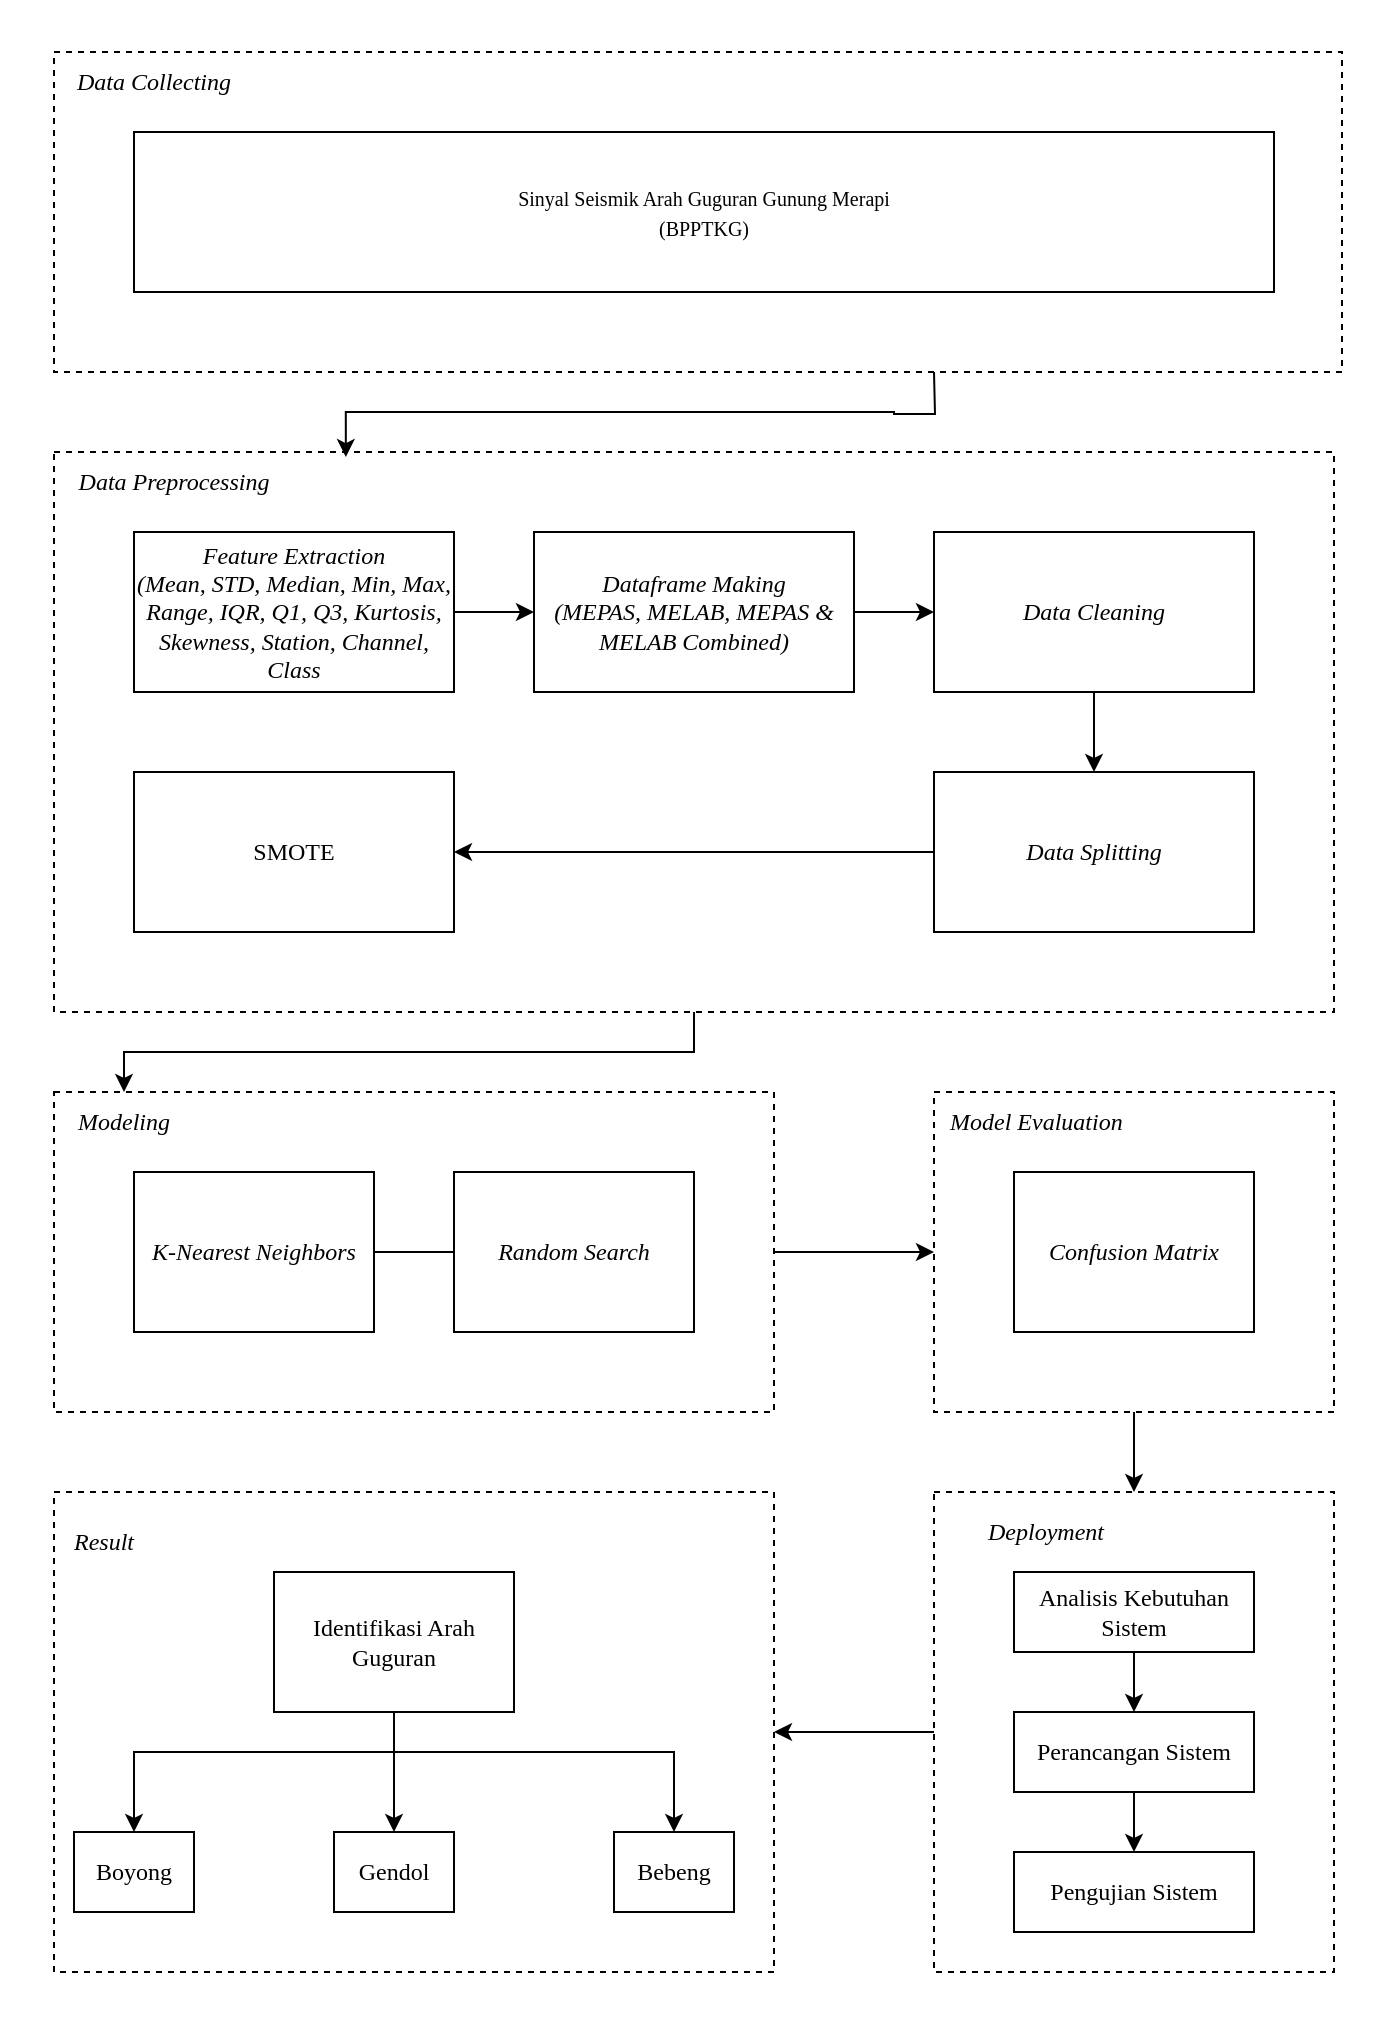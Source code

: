 <mxfile version="24.7.6">
  <diagram name="Page-1" id="4HnanoB0sLonKKXGIWA5">
    <mxGraphModel dx="2072" dy="686" grid="0" gridSize="10" guides="1" tooltips="1" connect="1" arrows="1" fold="1" page="1" pageScale="1" pageWidth="850" pageHeight="1100" math="0" shadow="0">
      <root>
        <mxCell id="0" />
        <mxCell id="1" parent="0" />
        <mxCell id="-5gmEfJ1JlybyGuy--jv-1" value="&lt;font style=&quot;font-size: 10px;&quot;&gt;Sinyal Seismik Arah Guguran Gunung Merapi&lt;/font&gt;&lt;div&gt;&lt;font style=&quot;font-size: 10px;&quot;&gt;(BPPTKG)&lt;/font&gt;&lt;/div&gt;" style="rounded=0;whiteSpace=wrap;html=1;fontFamily=Times New Roman;" parent="1" vertex="1">
          <mxGeometry x="40" y="120" width="570" height="80" as="geometry" />
        </mxCell>
        <mxCell id="-5gmEfJ1JlybyGuy--jv-3" value="&lt;i&gt;Data Collecting&lt;/i&gt;" style="text;html=1;align=center;verticalAlign=middle;whiteSpace=wrap;rounded=0;fontFamily=Times New Roman;" parent="1" vertex="1">
          <mxGeometry y="80" width="100" height="30" as="geometry" />
        </mxCell>
        <mxCell id="-5gmEfJ1JlybyGuy--jv-21" value="" style="edgeStyle=orthogonalEdgeStyle;rounded=0;orthogonalLoop=1;jettySize=auto;html=1;" parent="1" source="-5gmEfJ1JlybyGuy--jv-12" target="-5gmEfJ1JlybyGuy--jv-14" edge="1">
          <mxGeometry relative="1" as="geometry" />
        </mxCell>
        <mxCell id="-5gmEfJ1JlybyGuy--jv-12" value="&lt;font face=&quot;Times New Roman&quot;&gt;Feature Extraction&lt;/font&gt;&lt;div&gt;&lt;font face=&quot;Times New Roman&quot;&gt;(Mean, STD, Median, Min, Max, Range, IQR, Q1, Q3, Kurtosis, Skewness, Station, Channel, Class&lt;/font&gt;&lt;/div&gt;" style="rounded=0;whiteSpace=wrap;html=1;fontStyle=2" parent="1" vertex="1">
          <mxGeometry x="40" y="320" width="160" height="80" as="geometry" />
        </mxCell>
        <mxCell id="-5gmEfJ1JlybyGuy--jv-22" value="" style="edgeStyle=orthogonalEdgeStyle;rounded=0;orthogonalLoop=1;jettySize=auto;html=1;" parent="1" source="-5gmEfJ1JlybyGuy--jv-14" target="-5gmEfJ1JlybyGuy--jv-16" edge="1">
          <mxGeometry relative="1" as="geometry" />
        </mxCell>
        <mxCell id="-5gmEfJ1JlybyGuy--jv-14" value="&lt;font face=&quot;Times New Roman&quot;&gt;Dataframe Making&lt;/font&gt;&lt;div&gt;&lt;font face=&quot;Times New Roman&quot;&gt;(MEPAS, MELAB, MEPAS &amp;amp; MELAB Combined)&lt;/font&gt;&lt;/div&gt;" style="rounded=0;whiteSpace=wrap;html=1;fontStyle=2" parent="1" vertex="1">
          <mxGeometry x="240" y="320" width="160" height="80" as="geometry" />
        </mxCell>
        <mxCell id="-5gmEfJ1JlybyGuy--jv-23" value="" style="edgeStyle=orthogonalEdgeStyle;rounded=0;orthogonalLoop=1;jettySize=auto;html=1;" parent="1" source="-5gmEfJ1JlybyGuy--jv-16" target="-5gmEfJ1JlybyGuy--jv-17" edge="1">
          <mxGeometry relative="1" as="geometry" />
        </mxCell>
        <mxCell id="-5gmEfJ1JlybyGuy--jv-16" value="&lt;font face=&quot;Times New Roman&quot;&gt;Data Cleaning&lt;/font&gt;" style="rounded=0;whiteSpace=wrap;html=1;fontStyle=2" parent="1" vertex="1">
          <mxGeometry x="440" y="320" width="160" height="80" as="geometry" />
        </mxCell>
        <mxCell id="-5gmEfJ1JlybyGuy--jv-26" value="" style="rounded=0;whiteSpace=wrap;html=1;fillColor=none;dashed=1;fontFamily=Times New Roman;" parent="1" vertex="1">
          <mxGeometry y="280" width="640" height="280" as="geometry" />
        </mxCell>
        <mxCell id="-5gmEfJ1JlybyGuy--jv-24" value="" style="edgeStyle=orthogonalEdgeStyle;rounded=0;orthogonalLoop=1;jettySize=auto;html=1;entryX=1;entryY=0.5;entryDx=0;entryDy=0;" parent="1" source="-5gmEfJ1JlybyGuy--jv-17" target="-5gmEfJ1JlybyGuy--jv-20" edge="1">
          <mxGeometry relative="1" as="geometry">
            <mxPoint x="400" y="480" as="targetPoint" />
          </mxGeometry>
        </mxCell>
        <mxCell id="-5gmEfJ1JlybyGuy--jv-17" value="&lt;font face=&quot;Times New Roman&quot;&gt;Data Splitting&lt;/font&gt;" style="rounded=0;whiteSpace=wrap;html=1;fontStyle=2" parent="1" vertex="1">
          <mxGeometry x="440" y="440" width="160" height="80" as="geometry" />
        </mxCell>
        <mxCell id="-5gmEfJ1JlybyGuy--jv-20" value="&lt;font style=&quot;font-style: normal;&quot; face=&quot;Times New Roman&quot;&gt;SMOTE&lt;/font&gt;" style="rounded=0;whiteSpace=wrap;html=1;fontStyle=2" parent="1" vertex="1">
          <mxGeometry x="40" y="440" width="160" height="80" as="geometry" />
        </mxCell>
        <mxCell id="-5gmEfJ1JlybyGuy--jv-36" style="edgeStyle=orthogonalEdgeStyle;rounded=0;orthogonalLoop=1;jettySize=auto;html=1;entryX=0.25;entryY=0;entryDx=0;entryDy=0;" parent="1" source="-5gmEfJ1JlybyGuy--jv-26" target="-5gmEfJ1JlybyGuy--jv-35" edge="1">
          <mxGeometry relative="1" as="geometry" />
        </mxCell>
        <mxCell id="-5gmEfJ1JlybyGuy--jv-27" value="Data Preprocessing" style="text;html=1;align=center;verticalAlign=middle;whiteSpace=wrap;rounded=0;fontFamily=Times New Roman;fontStyle=2" parent="1" vertex="1">
          <mxGeometry x="10" y="280" width="100" height="30" as="geometry" />
        </mxCell>
        <mxCell id="-5gmEfJ1JlybyGuy--jv-28" style="edgeStyle=orthogonalEdgeStyle;rounded=0;orthogonalLoop=1;jettySize=auto;html=1;entryX=0.228;entryY=0.009;entryDx=0;entryDy=0;entryPerimeter=0;" parent="1" target="-5gmEfJ1JlybyGuy--jv-26" edge="1">
          <mxGeometry relative="1" as="geometry">
            <mxPoint x="440" y="240.0" as="sourcePoint" />
          </mxGeometry>
        </mxCell>
        <mxCell id="-5gmEfJ1JlybyGuy--jv-29" value="&lt;font face=&quot;Times New Roman&quot;&gt;&lt;i&gt;K-Nearest Neighbors&lt;/i&gt;&lt;/font&gt;" style="rounded=0;whiteSpace=wrap;html=1;" parent="1" vertex="1">
          <mxGeometry x="40" y="640" width="120" height="80" as="geometry" />
        </mxCell>
        <mxCell id="E6p140yHKoIBGCS3eDRN-7" value="" style="edgeStyle=orthogonalEdgeStyle;rounded=0;orthogonalLoop=1;jettySize=auto;html=1;" parent="1" source="-5gmEfJ1JlybyGuy--jv-33" target="E6p140yHKoIBGCS3eDRN-5" edge="1">
          <mxGeometry relative="1" as="geometry" />
        </mxCell>
        <mxCell id="-5gmEfJ1JlybyGuy--jv-33" value="" style="rounded=0;whiteSpace=wrap;html=1;fillColor=none;dashed=1;fontFamily=Times New Roman;" parent="1" vertex="1">
          <mxGeometry y="600" width="360" height="160" as="geometry" />
        </mxCell>
        <mxCell id="-5gmEfJ1JlybyGuy--jv-30" value="&lt;font face=&quot;Times New Roman&quot;&gt;&lt;i&gt;Random Search&lt;/i&gt;&lt;/font&gt;" style="rounded=0;whiteSpace=wrap;html=1;" parent="1" vertex="1">
          <mxGeometry x="200" y="640" width="120" height="80" as="geometry" />
        </mxCell>
        <mxCell id="-5gmEfJ1JlybyGuy--jv-32" value="" style="endArrow=none;html=1;rounded=0;exitX=1;exitY=0.5;exitDx=0;exitDy=0;entryX=0;entryY=0.5;entryDx=0;entryDy=0;" parent="1" source="-5gmEfJ1JlybyGuy--jv-29" target="-5gmEfJ1JlybyGuy--jv-30" edge="1">
          <mxGeometry width="50" height="50" relative="1" as="geometry">
            <mxPoint x="170" y="630" as="sourcePoint" />
            <mxPoint x="220" y="580" as="targetPoint" />
          </mxGeometry>
        </mxCell>
        <mxCell id="-5gmEfJ1JlybyGuy--jv-35" value="Modeling" style="text;html=1;align=left;verticalAlign=middle;whiteSpace=wrap;rounded=0;fontFamily=Times New Roman;fontStyle=2" parent="1" vertex="1">
          <mxGeometry x="10" y="600" width="100" height="30" as="geometry" />
        </mxCell>
        <mxCell id="-5gmEfJ1JlybyGuy--jv-61" value="" style="edgeStyle=orthogonalEdgeStyle;rounded=0;orthogonalLoop=1;jettySize=auto;html=1;" parent="1" source="-5gmEfJ1JlybyGuy--jv-38" target="-5gmEfJ1JlybyGuy--jv-59" edge="1">
          <mxGeometry relative="1" as="geometry" />
        </mxCell>
        <mxCell id="-5gmEfJ1JlybyGuy--jv-38" value="&lt;font face=&quot;Times New Roman&quot;&gt;Analisis Kebutuhan Sistem&lt;/font&gt;" style="rounded=0;whiteSpace=wrap;html=1;" parent="1" vertex="1">
          <mxGeometry x="480" y="840" width="120" height="40" as="geometry" />
        </mxCell>
        <mxCell id="-5gmEfJ1JlybyGuy--jv-74" style="edgeStyle=orthogonalEdgeStyle;rounded=0;orthogonalLoop=1;jettySize=auto;html=1;entryX=0.5;entryY=0;entryDx=0;entryDy=0;" parent="1" source="-5gmEfJ1JlybyGuy--jv-39" target="-5gmEfJ1JlybyGuy--jv-42" edge="1">
          <mxGeometry relative="1" as="geometry">
            <Array as="points">
              <mxPoint x="170" y="930" />
              <mxPoint x="40" y="930" />
            </Array>
          </mxGeometry>
        </mxCell>
        <mxCell id="-5gmEfJ1JlybyGuy--jv-76" style="edgeStyle=orthogonalEdgeStyle;rounded=0;orthogonalLoop=1;jettySize=auto;html=1;entryX=0.5;entryY=0;entryDx=0;entryDy=0;" parent="1" source="-5gmEfJ1JlybyGuy--jv-39" target="-5gmEfJ1JlybyGuy--jv-44" edge="1">
          <mxGeometry relative="1" as="geometry">
            <Array as="points" />
            <mxPoint x="207" y="955" as="targetPoint" />
          </mxGeometry>
        </mxCell>
        <mxCell id="-5gmEfJ1JlybyGuy--jv-77" style="edgeStyle=orthogonalEdgeStyle;rounded=0;orthogonalLoop=1;jettySize=auto;html=1;entryX=0.5;entryY=0;entryDx=0;entryDy=0;" parent="1" source="-5gmEfJ1JlybyGuy--jv-39" target="-5gmEfJ1JlybyGuy--jv-41" edge="1">
          <mxGeometry relative="1" as="geometry">
            <Array as="points">
              <mxPoint x="170" y="930" />
              <mxPoint x="310" y="930" />
            </Array>
          </mxGeometry>
        </mxCell>
        <mxCell id="-5gmEfJ1JlybyGuy--jv-39" value="&lt;font face=&quot;Times New Roman&quot;&gt;Identifikasi Arah Guguran&lt;/font&gt;" style="rounded=0;whiteSpace=wrap;html=1;" parent="1" vertex="1">
          <mxGeometry x="110" y="840" width="120" height="70" as="geometry" />
        </mxCell>
        <mxCell id="-5gmEfJ1JlybyGuy--jv-41" value="&lt;font face=&quot;Times New Roman&quot;&gt;Bebeng&lt;/font&gt;" style="rounded=0;whiteSpace=wrap;html=1;" parent="1" vertex="1">
          <mxGeometry x="280" y="970" width="60" height="40" as="geometry" />
        </mxCell>
        <mxCell id="-5gmEfJ1JlybyGuy--jv-42" value="&lt;font face=&quot;Times New Roman&quot;&gt;Boyong&lt;/font&gt;" style="rounded=0;whiteSpace=wrap;html=1;" parent="1" vertex="1">
          <mxGeometry x="10" y="970" width="60" height="40" as="geometry" />
        </mxCell>
        <mxCell id="-5gmEfJ1JlybyGuy--jv-44" value="&lt;font face=&quot;Times New Roman&quot;&gt;Gendol&lt;/font&gt;" style="rounded=0;whiteSpace=wrap;html=1;" parent="1" vertex="1">
          <mxGeometry x="140" y="970" width="60" height="40" as="geometry" />
        </mxCell>
        <mxCell id="-5gmEfJ1JlybyGuy--jv-57" value="Deployment" style="text;html=1;align=left;verticalAlign=middle;whiteSpace=wrap;rounded=0;fontFamily=Times New Roman;fontStyle=2" parent="1" vertex="1">
          <mxGeometry x="465" y="805" width="100" height="30" as="geometry" />
        </mxCell>
        <mxCell id="-5gmEfJ1JlybyGuy--jv-62" value="" style="edgeStyle=orthogonalEdgeStyle;rounded=0;orthogonalLoop=1;jettySize=auto;html=1;" parent="1" source="-5gmEfJ1JlybyGuy--jv-59" target="-5gmEfJ1JlybyGuy--jv-60" edge="1">
          <mxGeometry relative="1" as="geometry" />
        </mxCell>
        <mxCell id="-5gmEfJ1JlybyGuy--jv-59" value="&lt;font face=&quot;Times New Roman&quot;&gt;Perancangan Sistem&lt;/font&gt;" style="rounded=0;whiteSpace=wrap;html=1;" parent="1" vertex="1">
          <mxGeometry x="480" y="910" width="120" height="40" as="geometry" />
        </mxCell>
        <mxCell id="-5gmEfJ1JlybyGuy--jv-60" value="&lt;font face=&quot;Times New Roman&quot;&gt;Pengujian Sistem&lt;/font&gt;" style="rounded=0;whiteSpace=wrap;html=1;" parent="1" vertex="1">
          <mxGeometry x="480" y="980" width="120" height="40" as="geometry" />
        </mxCell>
        <mxCell id="-5gmEfJ1JlybyGuy--jv-81" value="&lt;font face=&quot;Times New Roman&quot;&gt;Result&lt;/font&gt;" style="text;html=1;align=center;verticalAlign=middle;whiteSpace=wrap;rounded=0;fontStyle=2" parent="1" vertex="1">
          <mxGeometry y="810" width="50" height="30" as="geometry" />
        </mxCell>
        <mxCell id="E6p140yHKoIBGCS3eDRN-1" value="&lt;font face=&quot;Times New Roman&quot;&gt;&lt;i&gt;Confusion Matrix&lt;/i&gt;&lt;/font&gt;" style="rounded=0;whiteSpace=wrap;html=1;" parent="1" vertex="1">
          <mxGeometry x="480" y="640" width="120" height="80" as="geometry" />
        </mxCell>
        <mxCell id="E6p140yHKoIBGCS3eDRN-3" value="&amp;nbsp; Model Evaluation" style="text;html=1;align=left;verticalAlign=middle;whiteSpace=wrap;rounded=0;fontFamily=Times New Roman;fontStyle=2" parent="1" vertex="1">
          <mxGeometry x="440" y="600" width="100" height="30" as="geometry" />
        </mxCell>
        <mxCell id="E6p140yHKoIBGCS3eDRN-8" value="" style="edgeStyle=orthogonalEdgeStyle;rounded=0;orthogonalLoop=1;jettySize=auto;html=1;" parent="1" source="E6p140yHKoIBGCS3eDRN-5" target="E6p140yHKoIBGCS3eDRN-6" edge="1">
          <mxGeometry relative="1" as="geometry" />
        </mxCell>
        <mxCell id="E6p140yHKoIBGCS3eDRN-5" value="" style="rounded=0;whiteSpace=wrap;html=1;fillColor=none;dashed=1;fontFamily=Times New Roman;" parent="1" vertex="1">
          <mxGeometry x="440" y="600" width="200" height="160" as="geometry" />
        </mxCell>
        <mxCell id="E6p140yHKoIBGCS3eDRN-9" value="" style="edgeStyle=orthogonalEdgeStyle;rounded=0;orthogonalLoop=1;jettySize=auto;html=1;" parent="1" source="E6p140yHKoIBGCS3eDRN-6" edge="1">
          <mxGeometry relative="1" as="geometry">
            <mxPoint x="360" y="920" as="targetPoint" />
          </mxGeometry>
        </mxCell>
        <mxCell id="E6p140yHKoIBGCS3eDRN-6" value="" style="rounded=0;whiteSpace=wrap;html=1;fillColor=none;dashed=1;fontFamily=Times New Roman;" parent="1" vertex="1">
          <mxGeometry x="440" y="800" width="200" height="240" as="geometry" />
        </mxCell>
        <mxCell id="GG_13Qa6QtEl-e7Q6_wG-1" value="" style="rounded=0;whiteSpace=wrap;html=1;fillColor=none;dashed=1;fontFamily=Times New Roman;" vertex="1" parent="1">
          <mxGeometry y="80" width="644" height="160" as="geometry" />
        </mxCell>
        <mxCell id="GG_13Qa6QtEl-e7Q6_wG-2" value="" style="rounded=0;whiteSpace=wrap;html=1;fillColor=none;dashed=1;fontFamily=Times New Roman;" vertex="1" parent="1">
          <mxGeometry y="800" width="360" height="240" as="geometry" />
        </mxCell>
        <mxCell id="GG_13Qa6QtEl-e7Q6_wG-3" value="" style="rounded=0;whiteSpace=wrap;html=1;fillColor=none;dashed=1;fontFamily=Times New Roman;strokeColor=none;" vertex="1" parent="1">
          <mxGeometry x="-27" y="54" width="697" height="1010" as="geometry" />
        </mxCell>
      </root>
    </mxGraphModel>
  </diagram>
</mxfile>
